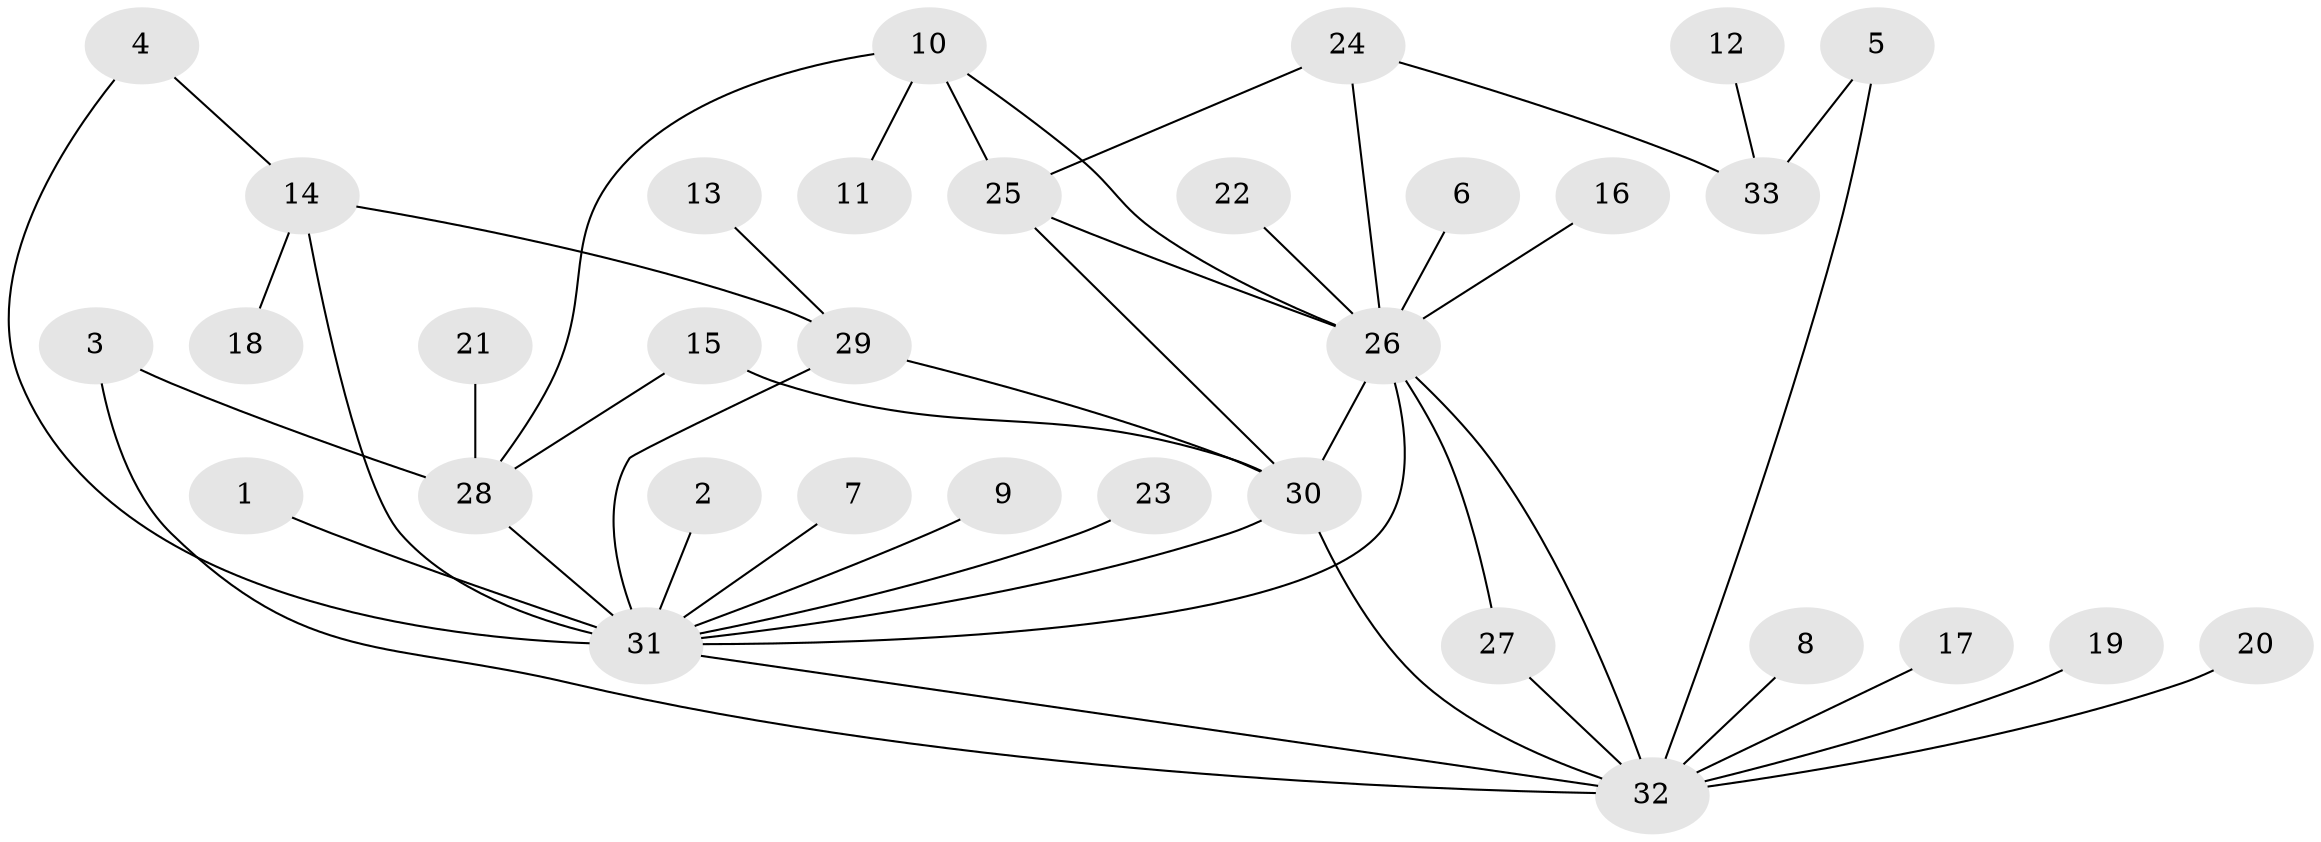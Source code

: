 // original degree distribution, {11: 0.015151515151515152, 9: 0.015151515151515152, 18: 0.015151515151515152, 3: 0.07575757575757576, 2: 0.24242424242424243, 10: 0.015151515151515152, 1: 0.48484848484848486, 4: 0.030303030303030304, 6: 0.030303030303030304, 5: 0.07575757575757576}
// Generated by graph-tools (version 1.1) at 2025/49/03/09/25 03:49:47]
// undirected, 33 vertices, 46 edges
graph export_dot {
graph [start="1"]
  node [color=gray90,style=filled];
  1;
  2;
  3;
  4;
  5;
  6;
  7;
  8;
  9;
  10;
  11;
  12;
  13;
  14;
  15;
  16;
  17;
  18;
  19;
  20;
  21;
  22;
  23;
  24;
  25;
  26;
  27;
  28;
  29;
  30;
  31;
  32;
  33;
  1 -- 31 [weight=1.0];
  2 -- 31 [weight=1.0];
  3 -- 28 [weight=1.0];
  3 -- 32 [weight=1.0];
  4 -- 14 [weight=1.0];
  4 -- 31 [weight=1.0];
  5 -- 32 [weight=1.0];
  5 -- 33 [weight=1.0];
  6 -- 26 [weight=1.0];
  7 -- 31 [weight=1.0];
  8 -- 32 [weight=1.0];
  9 -- 31 [weight=1.0];
  10 -- 11 [weight=1.0];
  10 -- 25 [weight=1.0];
  10 -- 26 [weight=1.0];
  10 -- 28 [weight=1.0];
  12 -- 33 [weight=1.0];
  13 -- 29 [weight=1.0];
  14 -- 18 [weight=1.0];
  14 -- 29 [weight=1.0];
  14 -- 31 [weight=1.0];
  15 -- 28 [weight=1.0];
  15 -- 30 [weight=1.0];
  16 -- 26 [weight=1.0];
  17 -- 32 [weight=1.0];
  19 -- 32 [weight=1.0];
  20 -- 32 [weight=1.0];
  21 -- 28 [weight=1.0];
  22 -- 26 [weight=1.0];
  23 -- 31 [weight=1.0];
  24 -- 25 [weight=1.0];
  24 -- 26 [weight=1.0];
  24 -- 33 [weight=1.0];
  25 -- 26 [weight=1.0];
  25 -- 30 [weight=1.0];
  26 -- 27 [weight=1.0];
  26 -- 30 [weight=1.0];
  26 -- 31 [weight=1.0];
  26 -- 32 [weight=1.0];
  27 -- 32 [weight=1.0];
  28 -- 31 [weight=1.0];
  29 -- 30 [weight=1.0];
  29 -- 31 [weight=3.0];
  30 -- 31 [weight=1.0];
  30 -- 32 [weight=1.0];
  31 -- 32 [weight=1.0];
}

